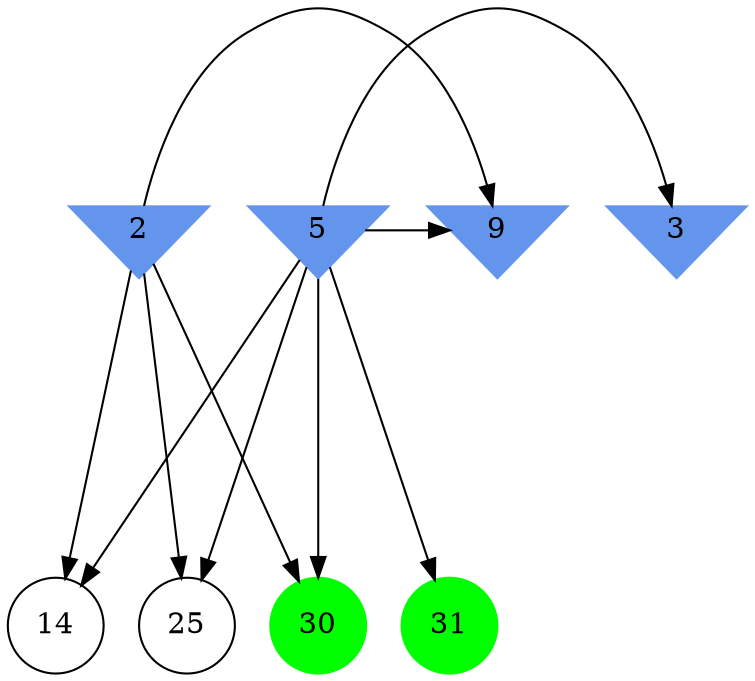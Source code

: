 digraph brain {
	ranksep=2.0;
	2 [shape=invtriangle,style=filled,color=cornflowerblue];
	3 [shape=invtriangle,style=filled,color=cornflowerblue];
	5 [shape=invtriangle,style=filled,color=cornflowerblue];
	9 [shape=invtriangle,style=filled,color=cornflowerblue];
	14 [shape=circle,color=black];
	25 [shape=circle,color=black];
	30 [shape=circle,style=filled,color=green];
	31 [shape=circle,style=filled,color=green];
	5	->	31;
	5	->	3;
	5	->	14;
	5	->	25;
	5	->	30;
	5	->	9;
	2	->	14;
	2	->	25;
	2	->	30;
	2	->	9;
	{ rank=same; 2; 3; 5; 9; }
	{ rank=same; 14; 25; }
	{ rank=same; 30; 31; }
}

